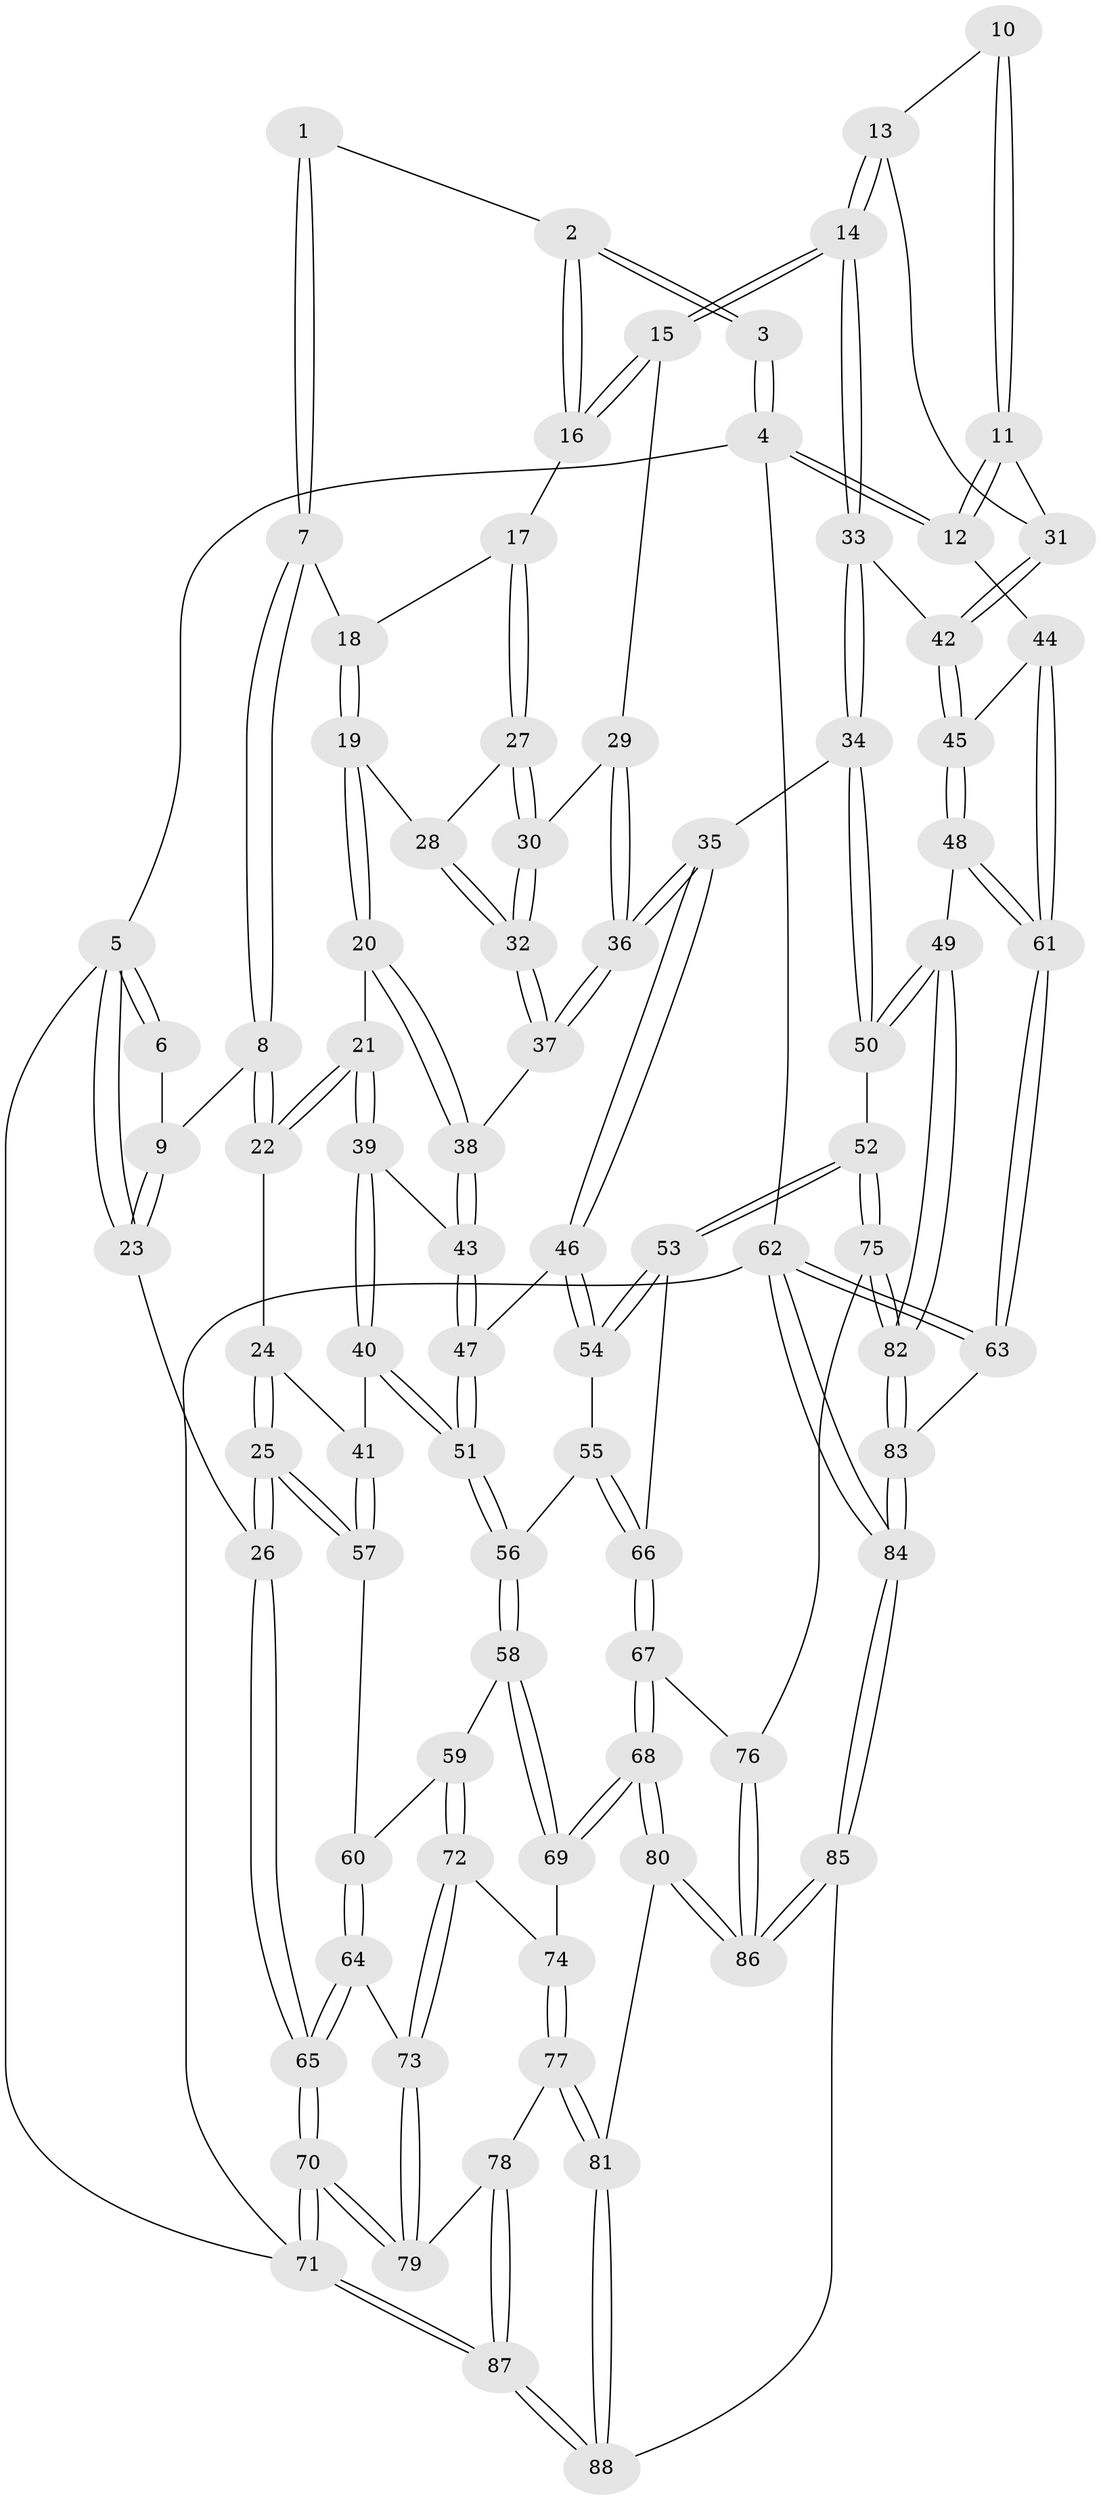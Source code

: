 // coarse degree distribution, {4: 0.4262295081967213, 5: 0.3770491803278688, 3: 0.11475409836065574, 6: 0.08196721311475409}
// Generated by graph-tools (version 1.1) at 2025/52/02/27/25 19:52:37]
// undirected, 88 vertices, 217 edges
graph export_dot {
graph [start="1"]
  node [color=gray90,style=filled];
  1 [pos="+0.3508940965565264+0"];
  2 [pos="+0.6453937303268752+0"];
  3 [pos="+0.7997053294504919+0"];
  4 [pos="+1+0"];
  5 [pos="+0+0"];
  6 [pos="+0.1277123659132804+0"];
  7 [pos="+0.35927450411839484+0.06478633224401743"];
  8 [pos="+0.22903466402110317+0.12118834692844427"];
  9 [pos="+0.1314720098186883+0.07994338690912804"];
  10 [pos="+0.835830550726048+0"];
  11 [pos="+1+0.19299612042942133"];
  12 [pos="+1+0.25954242657327065"];
  13 [pos="+0.8397710980322385+0.14752795129396098"];
  14 [pos="+0.7094736474632007+0.17251189752825433"];
  15 [pos="+0.6579068879323806+0.12822615489614408"];
  16 [pos="+0.6131212600454536+0.07486680468910326"];
  17 [pos="+0.5732955189187918+0.0929198324154176"];
  18 [pos="+0.41002011379497716+0.10880491622005768"];
  19 [pos="+0.39621435110653636+0.20352953369181526"];
  20 [pos="+0.36635430829636284+0.238464508555171"];
  21 [pos="+0.33723847631699777+0.2561093769932208"];
  22 [pos="+0.25307654657806594+0.20485433793396665"];
  23 [pos="+0+0.3422635911729917"];
  24 [pos="+0.22238739504282+0.23936893809782173"];
  25 [pos="+0+0.3911137589950539"];
  26 [pos="+0+0.38758230597948806"];
  27 [pos="+0.5261128921855267+0.1919736148974278"];
  28 [pos="+0.4353176382832716+0.22131047116989733"];
  29 [pos="+0.5947304733645397+0.21844361673762136"];
  30 [pos="+0.5138750625047604+0.27567887083392534"];
  31 [pos="+0.9148850346645877+0.17546835584561446"];
  32 [pos="+0.5097904902105866+0.2877305996210701"];
  33 [pos="+0.704042567929207+0.3694441870080678"];
  34 [pos="+0.6551295964071278+0.4015699797863779"];
  35 [pos="+0.647291584901086+0.4025951811911187"];
  36 [pos="+0.5560478465763453+0.3332879869564582"];
  37 [pos="+0.5135246415144659+0.3105364900545615"];
  38 [pos="+0.4689877056813533+0.3303916060525853"];
  39 [pos="+0.311884218765019+0.4054172716253279"];
  40 [pos="+0.26693164757545645+0.44191043826791077"];
  41 [pos="+0.2659257934496708+0.4419929245371277"];
  42 [pos="+0.7677490372180745+0.3836422625012817"];
  43 [pos="+0.40464230037256166+0.39838313871345166"];
  44 [pos="+1+0.3091960936027087"];
  45 [pos="+0.8471537103220602+0.4202541397223245"];
  46 [pos="+0.5588043450285551+0.4781817421616647"];
  47 [pos="+0.5150988916306881+0.48409556753705196"];
  48 [pos="+0.8492200054732745+0.6565557652098781"];
  49 [pos="+0.7672617493658994+0.7050644310801034"];
  50 [pos="+0.7519922823573112+0.696688372536874"];
  51 [pos="+0.40159355609779895+0.6066559536497937"];
  52 [pos="+0.6596598165977052+0.6851577486096327"];
  53 [pos="+0.6437603919368537+0.6770495622461221"];
  54 [pos="+0.5673085969624513+0.5198319126241889"];
  55 [pos="+0.5074350448866357+0.6511725182200061"];
  56 [pos="+0.40181343897739563+0.6090389859084032"];
  57 [pos="+0.15776183703465257+0.466331302944362"];
  58 [pos="+0.37030025476804285+0.6619046155234104"];
  59 [pos="+0.26152871007300466+0.67918754139352"];
  60 [pos="+0.19960963957358147+0.6291792663327378"];
  61 [pos="+1+0.6559120930787435"];
  62 [pos="+1+1"];
  63 [pos="+1+0.7560563466070132"];
  64 [pos="+0.10985890108338248+0.723096106917947"];
  65 [pos="+0+0.833806500138929"];
  66 [pos="+0.5270853983789422+0.6658166620658246"];
  67 [pos="+0.45978448794531707+0.8366133532391569"];
  68 [pos="+0.4408710020202252+0.8379910747714455"];
  69 [pos="+0.38199462795610784+0.7152299493946366"];
  70 [pos="+0+0.8841613155493664"];
  71 [pos="+0+1"];
  72 [pos="+0.2372656460074428+0.7624710577083674"];
  73 [pos="+0.22234467744398642+0.7712541640188618"];
  74 [pos="+0.28063083129357375+0.7882083585338955"];
  75 [pos="+0.4998925368559113+0.8439712123767202"];
  76 [pos="+0.49358209554307614+0.8451850975545724"];
  77 [pos="+0.3524896036293801+0.8916420045359789"];
  78 [pos="+0.2525126070039954+0.9124822357677437"];
  79 [pos="+0.1920845555271499+0.8428442491441525"];
  80 [pos="+0.3925802792480646+0.8804228779980381"];
  81 [pos="+0.3662845506646997+0.8940746712199195"];
  82 [pos="+0.7694508842691795+0.9066412379744219"];
  83 [pos="+0.780378579536504+0.9382173853302564"];
  84 [pos="+0.7683517216371291+1"];
  85 [pos="+0.6334192690637718+1"];
  86 [pos="+0.632669268467457+1"];
  87 [pos="+0+1"];
  88 [pos="+0.35608220514072175+1"];
  1 -- 2;
  1 -- 7;
  1 -- 7;
  2 -- 3;
  2 -- 3;
  2 -- 16;
  2 -- 16;
  3 -- 4;
  3 -- 4;
  4 -- 5;
  4 -- 12;
  4 -- 12;
  4 -- 62;
  5 -- 6;
  5 -- 6;
  5 -- 23;
  5 -- 23;
  5 -- 71;
  6 -- 9;
  7 -- 8;
  7 -- 8;
  7 -- 18;
  8 -- 9;
  8 -- 22;
  8 -- 22;
  9 -- 23;
  9 -- 23;
  10 -- 11;
  10 -- 11;
  10 -- 13;
  11 -- 12;
  11 -- 12;
  11 -- 31;
  12 -- 44;
  13 -- 14;
  13 -- 14;
  13 -- 31;
  14 -- 15;
  14 -- 15;
  14 -- 33;
  14 -- 33;
  15 -- 16;
  15 -- 16;
  15 -- 29;
  16 -- 17;
  17 -- 18;
  17 -- 27;
  17 -- 27;
  18 -- 19;
  18 -- 19;
  19 -- 20;
  19 -- 20;
  19 -- 28;
  20 -- 21;
  20 -- 38;
  20 -- 38;
  21 -- 22;
  21 -- 22;
  21 -- 39;
  21 -- 39;
  22 -- 24;
  23 -- 26;
  24 -- 25;
  24 -- 25;
  24 -- 41;
  25 -- 26;
  25 -- 26;
  25 -- 57;
  25 -- 57;
  26 -- 65;
  26 -- 65;
  27 -- 28;
  27 -- 30;
  27 -- 30;
  28 -- 32;
  28 -- 32;
  29 -- 30;
  29 -- 36;
  29 -- 36;
  30 -- 32;
  30 -- 32;
  31 -- 42;
  31 -- 42;
  32 -- 37;
  32 -- 37;
  33 -- 34;
  33 -- 34;
  33 -- 42;
  34 -- 35;
  34 -- 50;
  34 -- 50;
  35 -- 36;
  35 -- 36;
  35 -- 46;
  35 -- 46;
  36 -- 37;
  36 -- 37;
  37 -- 38;
  38 -- 43;
  38 -- 43;
  39 -- 40;
  39 -- 40;
  39 -- 43;
  40 -- 41;
  40 -- 51;
  40 -- 51;
  41 -- 57;
  41 -- 57;
  42 -- 45;
  42 -- 45;
  43 -- 47;
  43 -- 47;
  44 -- 45;
  44 -- 61;
  44 -- 61;
  45 -- 48;
  45 -- 48;
  46 -- 47;
  46 -- 54;
  46 -- 54;
  47 -- 51;
  47 -- 51;
  48 -- 49;
  48 -- 61;
  48 -- 61;
  49 -- 50;
  49 -- 50;
  49 -- 82;
  49 -- 82;
  50 -- 52;
  51 -- 56;
  51 -- 56;
  52 -- 53;
  52 -- 53;
  52 -- 75;
  52 -- 75;
  53 -- 54;
  53 -- 54;
  53 -- 66;
  54 -- 55;
  55 -- 56;
  55 -- 66;
  55 -- 66;
  56 -- 58;
  56 -- 58;
  57 -- 60;
  58 -- 59;
  58 -- 69;
  58 -- 69;
  59 -- 60;
  59 -- 72;
  59 -- 72;
  60 -- 64;
  60 -- 64;
  61 -- 63;
  61 -- 63;
  62 -- 63;
  62 -- 63;
  62 -- 84;
  62 -- 84;
  62 -- 71;
  63 -- 83;
  64 -- 65;
  64 -- 65;
  64 -- 73;
  65 -- 70;
  65 -- 70;
  66 -- 67;
  66 -- 67;
  67 -- 68;
  67 -- 68;
  67 -- 76;
  68 -- 69;
  68 -- 69;
  68 -- 80;
  68 -- 80;
  69 -- 74;
  70 -- 71;
  70 -- 71;
  70 -- 79;
  70 -- 79;
  71 -- 87;
  71 -- 87;
  72 -- 73;
  72 -- 73;
  72 -- 74;
  73 -- 79;
  73 -- 79;
  74 -- 77;
  74 -- 77;
  75 -- 76;
  75 -- 82;
  75 -- 82;
  76 -- 86;
  76 -- 86;
  77 -- 78;
  77 -- 81;
  77 -- 81;
  78 -- 79;
  78 -- 87;
  78 -- 87;
  80 -- 81;
  80 -- 86;
  80 -- 86;
  81 -- 88;
  81 -- 88;
  82 -- 83;
  82 -- 83;
  83 -- 84;
  83 -- 84;
  84 -- 85;
  84 -- 85;
  85 -- 86;
  85 -- 86;
  85 -- 88;
  87 -- 88;
  87 -- 88;
}

